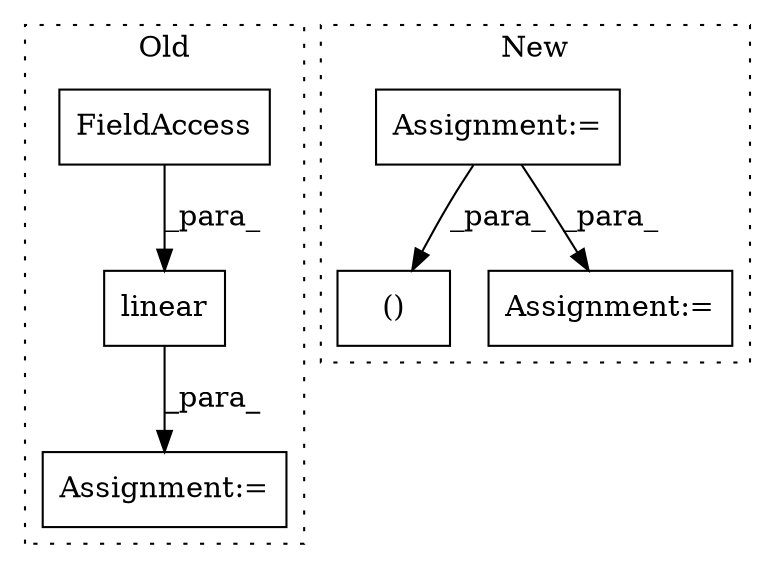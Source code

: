 digraph G {
subgraph cluster0 {
1 [label="linear" a="32" s="5016,5104" l="7,1" shape="box"];
3 [label="Assignment:=" a="7" s="5015" l="1" shape="box"];
4 [label="FieldAccess" a="22" s="5091" l="13" shape="box"];
label = "Old";
style="dotted";
}
subgraph cluster1 {
2 [label="()" a="106" s="3251" l="33" shape="box"];
5 [label="Assignment:=" a="7" s="2512" l="3" shape="box"];
6 [label="Assignment:=" a="7" s="3386" l="1" shape="box"];
label = "New";
style="dotted";
}
1 -> 3 [label="_para_"];
4 -> 1 [label="_para_"];
5 -> 2 [label="_para_"];
5 -> 6 [label="_para_"];
}